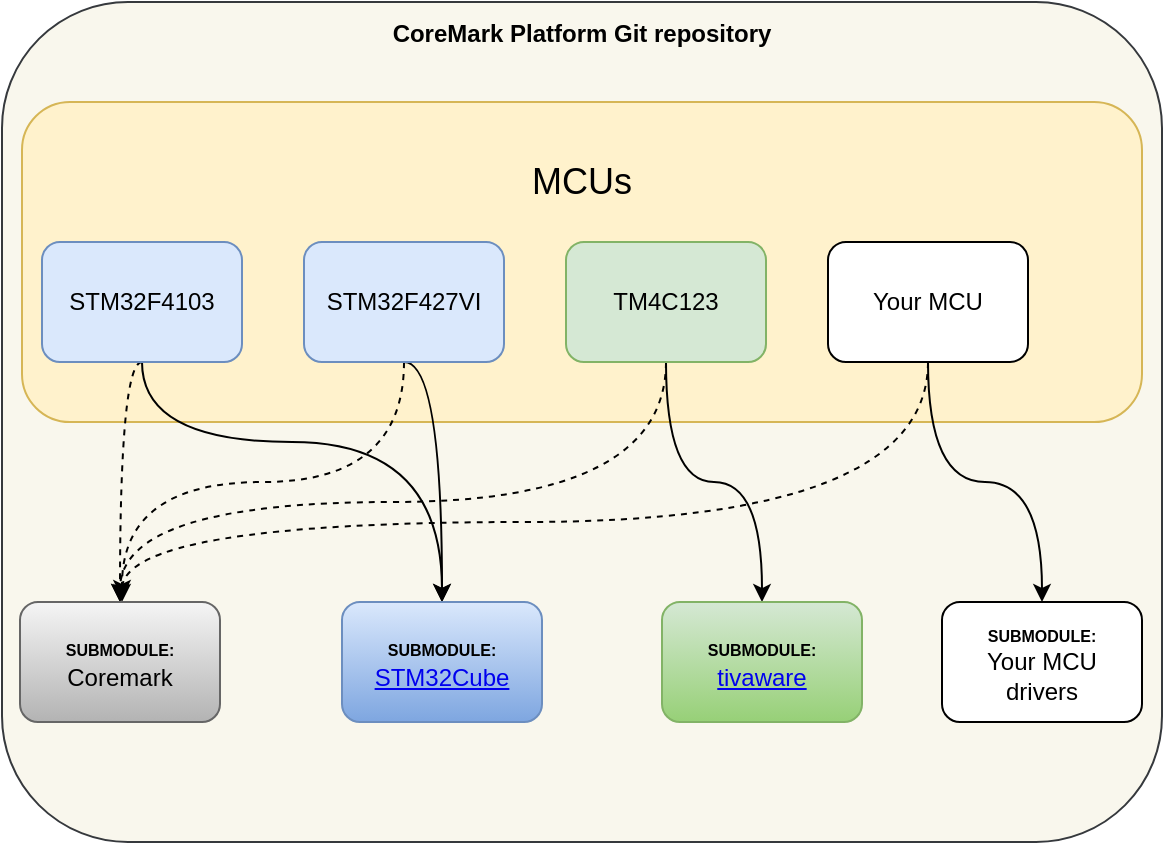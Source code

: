 <mxfile version="11.2.2" type="github" pages="1"><diagram id="XP19j0qIFsOpcgsO6sIp" name="Page-1"><mxGraphModel dx="1422" dy="770" grid="1" gridSize="10" guides="1" tooltips="1" connect="1" arrows="1" fold="1" page="1" pageScale="1" pageWidth="850" pageHeight="1100" math="0" shadow="0"><root><mxCell id="0"/><mxCell id="1" parent="0"/><mxCell id="D0lRXfGXJJkSgSxbdFul-2" value="&lt;b&gt;CoreMark Platform Git repository&lt;br&gt;&lt;/b&gt;&lt;br&gt;&lt;br&gt;&lt;br&gt;&lt;br&gt;&lt;br&gt;&lt;br&gt;&lt;br&gt;&lt;br&gt;&lt;br&gt;&lt;br&gt;&lt;br&gt;&lt;br&gt;&lt;br&gt;&lt;br&gt;&lt;br&gt;&lt;br&gt;&lt;br&gt;&lt;br&gt;&lt;br&gt;&lt;br&gt;&lt;br&gt;&lt;br&gt;&lt;br&gt;&lt;br&gt;&lt;br&gt;&lt;br&gt;&lt;br&gt;" style="rounded=1;whiteSpace=wrap;html=1;fillColor=#f9f7ed;strokeColor=#36393d;" parent="1" vertex="1"><mxGeometry x="190" y="80" width="580" height="420" as="geometry"/></mxCell><mxCell id="JXGCoC6uQjXGqeP81v-t-1" value="&lt;font style=&quot;font-size: 18px&quot;&gt;MCUs&lt;br&gt;&lt;br&gt;&lt;br&gt;&lt;br&gt;&lt;/font&gt;&lt;br&gt;" style="rounded=1;whiteSpace=wrap;html=1;fillColor=#fff2cc;strokeColor=#d6b656;" parent="1" vertex="1"><mxGeometry x="200" y="130" width="560" height="160" as="geometry"/></mxCell><mxCell id="JXGCoC6uQjXGqeP81v-t-9" style="edgeStyle=orthogonalEdgeStyle;rounded=0;orthogonalLoop=1;jettySize=auto;html=1;exitX=0.5;exitY=1;exitDx=0;exitDy=0;entryX=0.5;entryY=0;entryDx=0;entryDy=0;curved=1;dashed=1;" parent="1" source="JXGCoC6uQjXGqeP81v-t-2" target="JXGCoC6uQjXGqeP81v-t-6" edge="1"><mxGeometry relative="1" as="geometry"><Array as="points"><mxPoint x="249" y="260"/></Array></mxGeometry></mxCell><mxCell id="JXGCoC6uQjXGqeP81v-t-13" style="edgeStyle=orthogonalEdgeStyle;rounded=0;orthogonalLoop=1;jettySize=auto;html=1;jumpStyle=arc;curved=1;" parent="1" source="JXGCoC6uQjXGqeP81v-t-2" target="JXGCoC6uQjXGqeP81v-t-7" edge="1"><mxGeometry relative="1" as="geometry"><Array as="points"><mxPoint x="260" y="300"/><mxPoint x="410" y="300"/></Array></mxGeometry></mxCell><mxCell id="JXGCoC6uQjXGqeP81v-t-2" value="STM32F4103" style="rounded=1;whiteSpace=wrap;html=1;fillColor=#dae8fc;strokeColor=#6c8ebf;" parent="1" vertex="1"><mxGeometry x="210" y="200" width="100" height="60" as="geometry"/></mxCell><mxCell id="JXGCoC6uQjXGqeP81v-t-10" style="edgeStyle=orthogonalEdgeStyle;rounded=0;orthogonalLoop=1;jettySize=auto;html=1;curved=1;strokeColor=#000000;dashed=1;" parent="1" source="JXGCoC6uQjXGqeP81v-t-3" edge="1"><mxGeometry relative="1" as="geometry"><mxPoint x="250" y="378" as="targetPoint"/><Array as="points"><mxPoint x="391" y="320"/><mxPoint x="250" y="320"/></Array></mxGeometry></mxCell><mxCell id="JXGCoC6uQjXGqeP81v-t-14" style="edgeStyle=orthogonalEdgeStyle;rounded=0;orthogonalLoop=1;jettySize=auto;html=1;curved=1;exitX=0.5;exitY=1;exitDx=0;exitDy=0;" parent="1" source="JXGCoC6uQjXGqeP81v-t-3" edge="1"><mxGeometry relative="1" as="geometry"><mxPoint x="410" y="380" as="targetPoint"/><Array as="points"><mxPoint x="410" y="260"/></Array></mxGeometry></mxCell><mxCell id="JXGCoC6uQjXGqeP81v-t-3" value="STM32F427VI" style="rounded=1;whiteSpace=wrap;html=1;fillColor=#dae8fc;strokeColor=#6c8ebf;" parent="1" vertex="1"><mxGeometry x="341" y="200" width="100" height="60" as="geometry"/></mxCell><mxCell id="JXGCoC6uQjXGqeP81v-t-15" style="edgeStyle=orthogonalEdgeStyle;rounded=0;orthogonalLoop=1;jettySize=auto;html=1;entryX=0.5;entryY=0;entryDx=0;entryDy=0;curved=1;" parent="1" source="JXGCoC6uQjXGqeP81v-t-4" target="JXGCoC6uQjXGqeP81v-t-8" edge="1"><mxGeometry relative="1" as="geometry"><Array as="points"><mxPoint x="522" y="320"/><mxPoint x="570" y="320"/></Array></mxGeometry></mxCell><mxCell id="KeTU1EJXv2LfClHBZoZW-1" style="edgeStyle=orthogonalEdgeStyle;rounded=0;orthogonalLoop=1;jettySize=auto;html=1;entryX=0.5;entryY=0;entryDx=0;entryDy=0;curved=1;dashed=1;" parent="1" source="JXGCoC6uQjXGqeP81v-t-4" target="JXGCoC6uQjXGqeP81v-t-6" edge="1"><mxGeometry relative="1" as="geometry"><Array as="points"><mxPoint x="522" y="330"/><mxPoint x="249" y="330"/></Array></mxGeometry></mxCell><mxCell id="JXGCoC6uQjXGqeP81v-t-4" value="TM4C123" style="rounded=1;whiteSpace=wrap;html=1;fillColor=#d5e8d4;strokeColor=#82b366;" parent="1" vertex="1"><mxGeometry x="472" y="200" width="100" height="60" as="geometry"/></mxCell><mxCell id="JXGCoC6uQjXGqeP81v-t-12" style="edgeStyle=orthogonalEdgeStyle;rounded=0;orthogonalLoop=1;jettySize=auto;html=1;jumpStyle=arc;curved=1;dashed=1;" parent="1" source="JXGCoC6uQjXGqeP81v-t-5" target="JXGCoC6uQjXGqeP81v-t-6" edge="1"><mxGeometry relative="1" as="geometry"><Array as="points"><mxPoint x="653" y="340"/><mxPoint x="250" y="340"/></Array></mxGeometry></mxCell><mxCell id="JXGCoC6uQjXGqeP81v-t-18" style="edgeStyle=orthogonalEdgeStyle;curved=1;rounded=0;jumpStyle=arc;orthogonalLoop=1;jettySize=auto;html=1;" parent="1" source="JXGCoC6uQjXGqeP81v-t-5" target="JXGCoC6uQjXGqeP81v-t-17" edge="1"><mxGeometry relative="1" as="geometry"/></mxCell><mxCell id="JXGCoC6uQjXGqeP81v-t-5" value="Your MCU" style="rounded=1;whiteSpace=wrap;html=1;" parent="1" vertex="1"><mxGeometry x="603" y="200" width="100" height="60" as="geometry"/></mxCell><mxCell id="JXGCoC6uQjXGqeP81v-t-6" value="&lt;font style=&quot;font-size: 8px&quot;&gt;&lt;b&gt;&lt;font style=&quot;font-size: 8px&quot;&gt;SUBMODULE&lt;/font&gt;:&lt;br&gt;&lt;/b&gt;&lt;/font&gt;Coremark&lt;br&gt;" style="rounded=1;whiteSpace=wrap;html=1;gradientColor=#b3b3b3;fillColor=#f5f5f5;strokeColor=#666666;" parent="1" vertex="1"><mxGeometry x="199" y="380" width="100" height="60" as="geometry"/></mxCell><mxCell id="JXGCoC6uQjXGqeP81v-t-7" value="&lt;b&gt;&lt;font style=&quot;font-size: 8px&quot;&gt;SUBMODULE&lt;/font&gt;&lt;span style=&quot;font-size: 8px&quot;&gt;:&lt;/span&gt;&lt;br style=&quot;font-size: 8px&quot;&gt;&lt;/b&gt;&lt;font color=&quot;#000000&quot;&gt;&lt;a href=&quot;https://github.com/STM32-base/STM32-base-STM32Cube/tree/94760a7b77e0d9b9df20da6967aec5239387f643&quot;&gt;STM32Cube&lt;/a&gt;&lt;/font&gt;" style="rounded=1;whiteSpace=wrap;html=1;fillColor=#dae8fc;strokeColor=#6c8ebf;gradientColor=#7ea6e0;" parent="1" vertex="1"><mxGeometry x="360" y="380" width="100" height="60" as="geometry"/></mxCell><mxCell id="JXGCoC6uQjXGqeP81v-t-8" value="&lt;b&gt;&lt;font style=&quot;font-size: 8px&quot;&gt;SUBMODULE&lt;/font&gt;&lt;span style=&quot;font-size: 8px&quot;&gt;:&lt;/span&gt;&lt;br style=&quot;font-size: 8px&quot;&gt;&lt;/b&gt;&lt;font color=&quot;#000000&quot;&gt;&lt;a href=&quot;https://github.com/Igor-Misic/TivaWare_C_Series_Driverlib/tree/56725ef246ca2bf524a69f5f2167c1b286492828&quot;&gt;tivaware&lt;/a&gt;&lt;/font&gt;" style="rounded=1;whiteSpace=wrap;html=1;gradientColor=#97d077;fillColor=#d5e8d4;strokeColor=#82b366;" parent="1" vertex="1"><mxGeometry x="520" y="380" width="100" height="60" as="geometry"/></mxCell><mxCell id="JXGCoC6uQjXGqeP81v-t-17" value="&lt;b&gt;&lt;font style=&quot;font-size: 8px&quot;&gt;SUBMODULE&lt;/font&gt;&lt;span style=&quot;font-size: 8px&quot;&gt;:&lt;/span&gt;&lt;br style=&quot;font-size: 8px&quot;&gt;&lt;/b&gt;Your MCU&lt;br&gt;drivers" style="rounded=1;whiteSpace=wrap;html=1;" parent="1" vertex="1"><mxGeometry x="660" y="380" width="100" height="60" as="geometry"/></mxCell></root></mxGraphModel></diagram></mxfile>